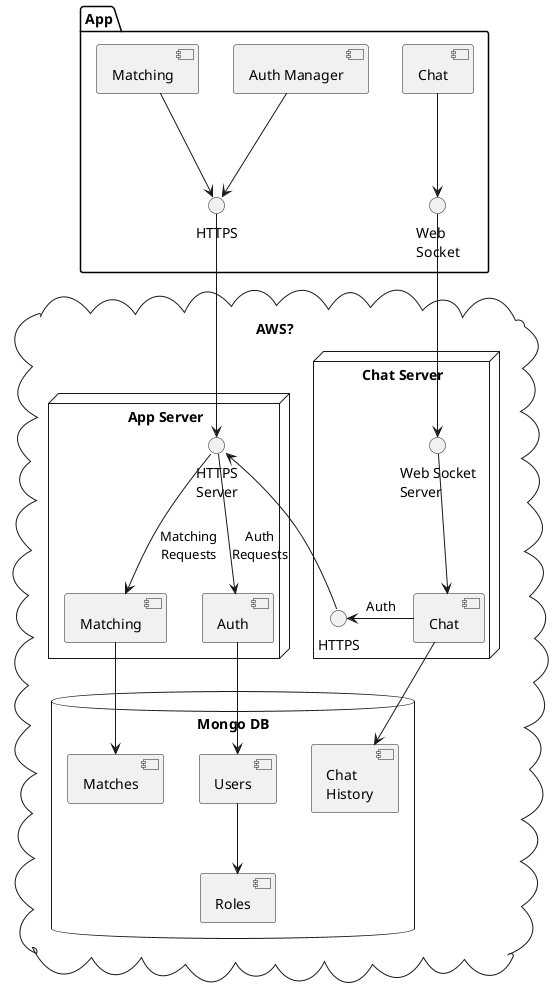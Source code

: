 @startuml Block
skinparam ComponentStyle uml2

package "App" {
    [Auth Manager] as c1
    [Matching] as c2
    [Chat] as c3

    () "HTTPS" as https
    () "Web\nSocket" as ws

    c1 -down-> https
    c2 -down-> https
    c3 -down-> ws
}

cloud AWS?{
    node "App Server"{
        
        [Matching] as c5
        [Auth] as c4

        () "HTTPS\nServer" as hss
        
        hss -down-> c4 : "Auth\nRequests"
        hss -down-> c5 : "Matching\nRequests"
    }

    node "Chat Server"{
        [Chat] as c6
        () "Web Socket\nServer" as wss
        () "HTTPS" as https2

        wss -down-> c6
        c6 -l-> https2 : Auth
    }

    database "Mongo DB" {
        [Roles] as r
        [Users] as u
        [Matches] as m
        [Chat\nHistory] as ch

        u -down-> r
    }

    c6 -down-> ch
    c5 -down-> m
    c4 -down-> u
}

https -down-> hss
https2 -left-> hss
ws -down-> wss

@enduml